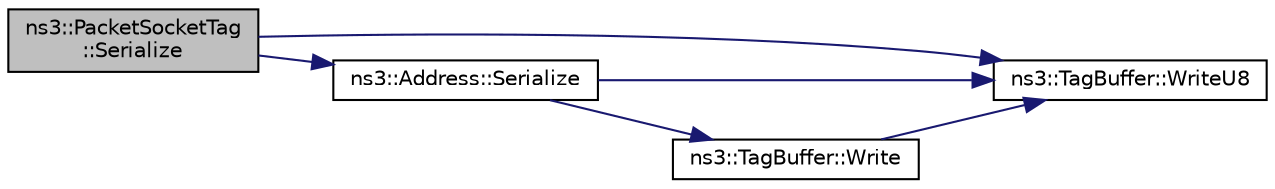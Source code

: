 digraph "ns3::PacketSocketTag::Serialize"
{
  edge [fontname="Helvetica",fontsize="10",labelfontname="Helvetica",labelfontsize="10"];
  node [fontname="Helvetica",fontsize="10",shape=record];
  rankdir="LR";
  Node1 [label="ns3::PacketSocketTag\l::Serialize",height=0.2,width=0.4,color="black", fillcolor="grey75", style="filled", fontcolor="black"];
  Node1 -> Node2 [color="midnightblue",fontsize="10",style="solid"];
  Node2 [label="ns3::TagBuffer::WriteU8",height=0.2,width=0.4,color="black", fillcolor="white", style="filled",URL="$d6/ded/classns3_1_1TagBuffer.html#a75098eafbb40382166603f99d1149c0b"];
  Node1 -> Node3 [color="midnightblue",fontsize="10",style="solid"];
  Node3 [label="ns3::Address::Serialize",height=0.2,width=0.4,color="black", fillcolor="white", style="filled",URL="$d2/d5f/classns3_1_1Address.html#ad26c9029aa03d7a7d35db4c2623d576b"];
  Node3 -> Node2 [color="midnightblue",fontsize="10",style="solid"];
  Node3 -> Node4 [color="midnightblue",fontsize="10",style="solid"];
  Node4 [label="ns3::TagBuffer::Write",height=0.2,width=0.4,color="black", fillcolor="white", style="filled",URL="$d6/ded/classns3_1_1TagBuffer.html#adfddfcd8996e2426cb03c9220f715b49"];
  Node4 -> Node2 [color="midnightblue",fontsize="10",style="solid"];
}
